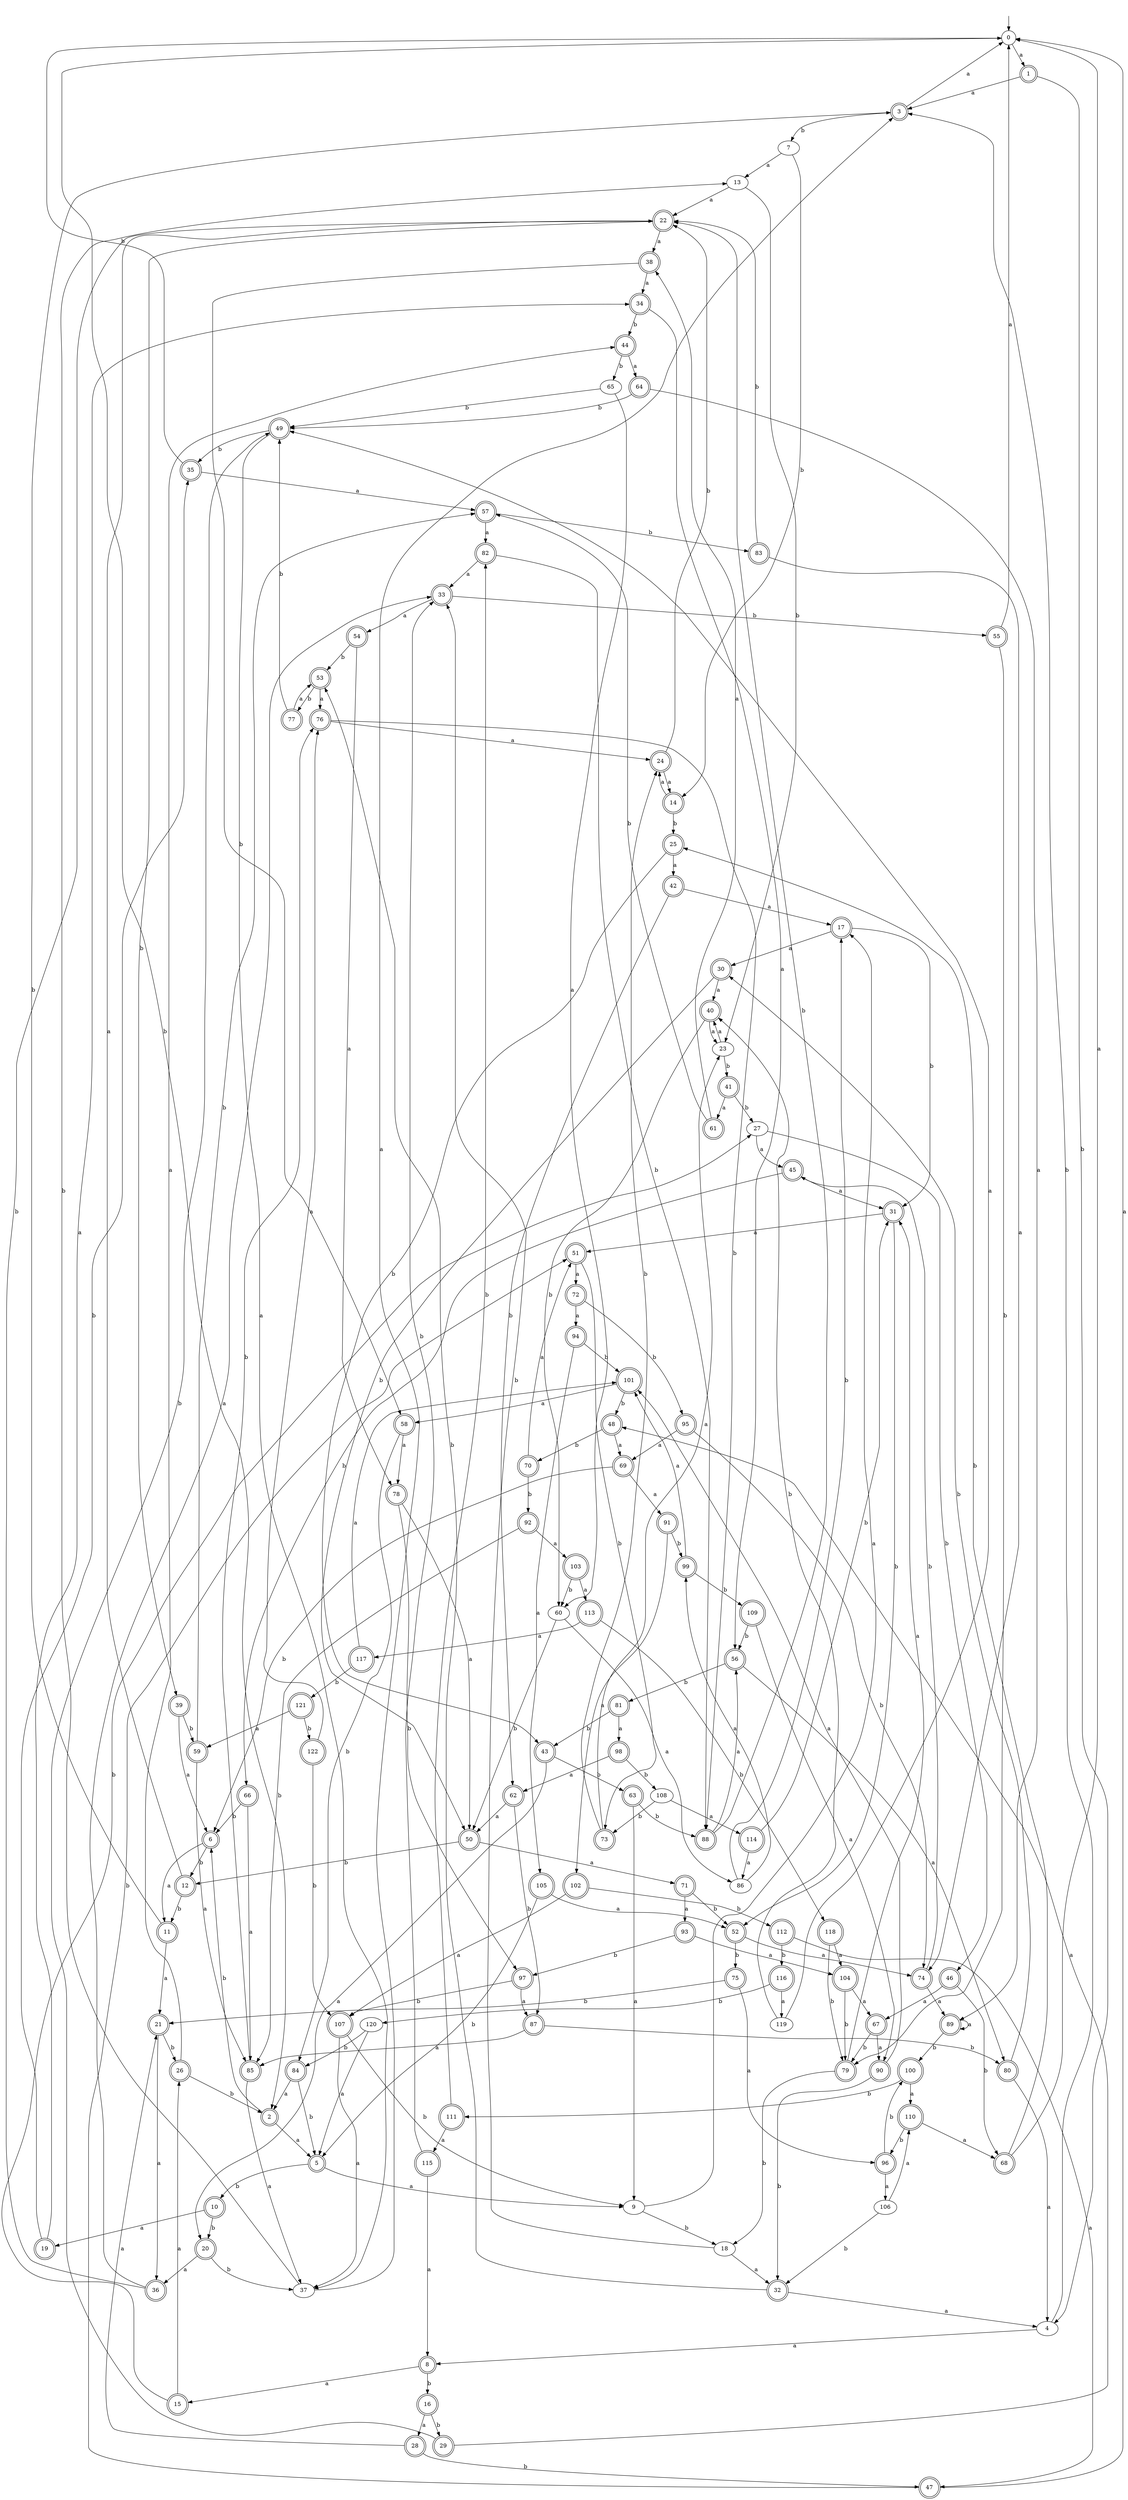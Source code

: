 digraph RandomDFA {
  __start0 [label="", shape=none];
  __start0 -> 0 [label=""];
  0 [shape=circle]
  0 -> 1 [label="a"]
  0 -> 2 [label="b"]
  1 [shape=doublecircle]
  1 -> 3 [label="a"]
  1 -> 4 [label="b"]
  2 [shape=doublecircle]
  2 -> 5 [label="a"]
  2 -> 6 [label="b"]
  3 [shape=doublecircle]
  3 -> 0 [label="a"]
  3 -> 7 [label="b"]
  4
  4 -> 8 [label="a"]
  4 -> 3 [label="b"]
  5 [shape=doublecircle]
  5 -> 9 [label="a"]
  5 -> 10 [label="b"]
  6 [shape=doublecircle]
  6 -> 11 [label="a"]
  6 -> 12 [label="b"]
  7
  7 -> 13 [label="a"]
  7 -> 14 [label="b"]
  8 [shape=doublecircle]
  8 -> 15 [label="a"]
  8 -> 16 [label="b"]
  9
  9 -> 17 [label="a"]
  9 -> 18 [label="b"]
  10 [shape=doublecircle]
  10 -> 19 [label="a"]
  10 -> 20 [label="b"]
  11 [shape=doublecircle]
  11 -> 21 [label="a"]
  11 -> 3 [label="b"]
  12 [shape=doublecircle]
  12 -> 22 [label="a"]
  12 -> 11 [label="b"]
  13
  13 -> 22 [label="a"]
  13 -> 23 [label="b"]
  14 [shape=doublecircle]
  14 -> 24 [label="a"]
  14 -> 25 [label="b"]
  15 [shape=doublecircle]
  15 -> 26 [label="a"]
  15 -> 27 [label="b"]
  16 [shape=doublecircle]
  16 -> 28 [label="a"]
  16 -> 29 [label="b"]
  17 [shape=doublecircle]
  17 -> 30 [label="a"]
  17 -> 31 [label="b"]
  18
  18 -> 32 [label="a"]
  18 -> 33 [label="b"]
  19 [shape=doublecircle]
  19 -> 34 [label="a"]
  19 -> 35 [label="b"]
  20 [shape=doublecircle]
  20 -> 36 [label="a"]
  20 -> 37 [label="b"]
  21 [shape=doublecircle]
  21 -> 36 [label="a"]
  21 -> 26 [label="b"]
  22 [shape=doublecircle]
  22 -> 38 [label="a"]
  22 -> 39 [label="b"]
  23
  23 -> 40 [label="a"]
  23 -> 41 [label="b"]
  24 [shape=doublecircle]
  24 -> 14 [label="a"]
  24 -> 22 [label="b"]
  25 [shape=doublecircle]
  25 -> 42 [label="a"]
  25 -> 43 [label="b"]
  26 [shape=doublecircle]
  26 -> 44 [label="a"]
  26 -> 2 [label="b"]
  27
  27 -> 45 [label="a"]
  27 -> 46 [label="b"]
  28 [shape=doublecircle]
  28 -> 21 [label="a"]
  28 -> 47 [label="b"]
  29 [shape=doublecircle]
  29 -> 48 [label="a"]
  29 -> 49 [label="b"]
  30 [shape=doublecircle]
  30 -> 40 [label="a"]
  30 -> 50 [label="b"]
  31 [shape=doublecircle]
  31 -> 51 [label="a"]
  31 -> 52 [label="b"]
  32 [shape=doublecircle]
  32 -> 4 [label="a"]
  32 -> 53 [label="b"]
  33 [shape=doublecircle]
  33 -> 54 [label="a"]
  33 -> 55 [label="b"]
  34 [shape=doublecircle]
  34 -> 56 [label="a"]
  34 -> 44 [label="b"]
  35 [shape=doublecircle]
  35 -> 57 [label="a"]
  35 -> 0 [label="b"]
  36 [shape=doublecircle]
  36 -> 33 [label="a"]
  36 -> 22 [label="b"]
  37
  37 -> 3 [label="a"]
  37 -> 13 [label="b"]
  38 [shape=doublecircle]
  38 -> 34 [label="a"]
  38 -> 58 [label="b"]
  39 [shape=doublecircle]
  39 -> 6 [label="a"]
  39 -> 59 [label="b"]
  40 [shape=doublecircle]
  40 -> 23 [label="a"]
  40 -> 60 [label="b"]
  41 [shape=doublecircle]
  41 -> 61 [label="a"]
  41 -> 27 [label="b"]
  42 [shape=doublecircle]
  42 -> 17 [label="a"]
  42 -> 62 [label="b"]
  43 [shape=doublecircle]
  43 -> 20 [label="a"]
  43 -> 63 [label="b"]
  44 [shape=doublecircle]
  44 -> 64 [label="a"]
  44 -> 65 [label="b"]
  45 [shape=doublecircle]
  45 -> 31 [label="a"]
  45 -> 66 [label="b"]
  46 [shape=doublecircle]
  46 -> 67 [label="a"]
  46 -> 68 [label="b"]
  47 [shape=doublecircle]
  47 -> 0 [label="a"]
  47 -> 51 [label="b"]
  48 [shape=doublecircle]
  48 -> 69 [label="a"]
  48 -> 70 [label="b"]
  49 [shape=doublecircle]
  49 -> 37 [label="a"]
  49 -> 35 [label="b"]
  50 [shape=doublecircle]
  50 -> 71 [label="a"]
  50 -> 12 [label="b"]
  51 [shape=doublecircle]
  51 -> 72 [label="a"]
  51 -> 73 [label="b"]
  52 [shape=doublecircle]
  52 -> 74 [label="a"]
  52 -> 75 [label="b"]
  53 [shape=doublecircle]
  53 -> 76 [label="a"]
  53 -> 77 [label="b"]
  54 [shape=doublecircle]
  54 -> 78 [label="a"]
  54 -> 53 [label="b"]
  55 [shape=doublecircle]
  55 -> 0 [label="a"]
  55 -> 79 [label="b"]
  56 [shape=doublecircle]
  56 -> 80 [label="a"]
  56 -> 81 [label="b"]
  57 [shape=doublecircle]
  57 -> 82 [label="a"]
  57 -> 83 [label="b"]
  58 [shape=doublecircle]
  58 -> 78 [label="a"]
  58 -> 84 [label="b"]
  59 [shape=doublecircle]
  59 -> 85 [label="a"]
  59 -> 57 [label="b"]
  60
  60 -> 86 [label="a"]
  60 -> 50 [label="b"]
  61 [shape=doublecircle]
  61 -> 38 [label="a"]
  61 -> 57 [label="b"]
  62 [shape=doublecircle]
  62 -> 50 [label="a"]
  62 -> 87 [label="b"]
  63 [shape=doublecircle]
  63 -> 9 [label="a"]
  63 -> 88 [label="b"]
  64 [shape=doublecircle]
  64 -> 89 [label="a"]
  64 -> 49 [label="b"]
  65
  65 -> 60 [label="a"]
  65 -> 49 [label="b"]
  66 [shape=doublecircle]
  66 -> 85 [label="a"]
  66 -> 6 [label="b"]
  67 [shape=doublecircle]
  67 -> 90 [label="a"]
  67 -> 79 [label="b"]
  68 [shape=doublecircle]
  68 -> 0 [label="a"]
  68 -> 25 [label="b"]
  69 [shape=doublecircle]
  69 -> 91 [label="a"]
  69 -> 6 [label="b"]
  70 [shape=doublecircle]
  70 -> 51 [label="a"]
  70 -> 92 [label="b"]
  71 [shape=doublecircle]
  71 -> 93 [label="a"]
  71 -> 52 [label="b"]
  72 [shape=doublecircle]
  72 -> 94 [label="a"]
  72 -> 95 [label="b"]
  73 [shape=doublecircle]
  73 -> 23 [label="a"]
  73 -> 24 [label="b"]
  74 [shape=doublecircle]
  74 -> 89 [label="a"]
  74 -> 45 [label="b"]
  75 [shape=doublecircle]
  75 -> 96 [label="a"]
  75 -> 21 [label="b"]
  76 [shape=doublecircle]
  76 -> 24 [label="a"]
  76 -> 88 [label="b"]
  77 [shape=doublecircle]
  77 -> 53 [label="a"]
  77 -> 49 [label="b"]
  78 [shape=doublecircle]
  78 -> 50 [label="a"]
  78 -> 97 [label="b"]
  79 [shape=doublecircle]
  79 -> 31 [label="a"]
  79 -> 18 [label="b"]
  80 [shape=doublecircle]
  80 -> 4 [label="a"]
  80 -> 30 [label="b"]
  81 [shape=doublecircle]
  81 -> 98 [label="a"]
  81 -> 43 [label="b"]
  82 [shape=doublecircle]
  82 -> 33 [label="a"]
  82 -> 88 [label="b"]
  83 [shape=doublecircle]
  83 -> 74 [label="a"]
  83 -> 22 [label="b"]
  84 [shape=doublecircle]
  84 -> 2 [label="a"]
  84 -> 5 [label="b"]
  85 [shape=doublecircle]
  85 -> 37 [label="a"]
  85 -> 76 [label="b"]
  86
  86 -> 99 [label="a"]
  86 -> 17 [label="b"]
  87 [shape=doublecircle]
  87 -> 85 [label="a"]
  87 -> 80 [label="b"]
  88 [shape=doublecircle]
  88 -> 56 [label="a"]
  88 -> 22 [label="b"]
  89 [shape=doublecircle]
  89 -> 89 [label="a"]
  89 -> 100 [label="b"]
  90 [shape=doublecircle]
  90 -> 101 [label="a"]
  90 -> 32 [label="b"]
  91 [shape=doublecircle]
  91 -> 102 [label="a"]
  91 -> 99 [label="b"]
  92 [shape=doublecircle]
  92 -> 103 [label="a"]
  92 -> 85 [label="b"]
  93 [shape=doublecircle]
  93 -> 104 [label="a"]
  93 -> 97 [label="b"]
  94 [shape=doublecircle]
  94 -> 105 [label="a"]
  94 -> 101 [label="b"]
  95 [shape=doublecircle]
  95 -> 69 [label="a"]
  95 -> 74 [label="b"]
  96 [shape=doublecircle]
  96 -> 106 [label="a"]
  96 -> 100 [label="b"]
  97 [shape=doublecircle]
  97 -> 87 [label="a"]
  97 -> 107 [label="b"]
  98 [shape=doublecircle]
  98 -> 62 [label="a"]
  98 -> 108 [label="b"]
  99 [shape=doublecircle]
  99 -> 101 [label="a"]
  99 -> 109 [label="b"]
  100 [shape=doublecircle]
  100 -> 110 [label="a"]
  100 -> 111 [label="b"]
  101 [shape=doublecircle]
  101 -> 58 [label="a"]
  101 -> 48 [label="b"]
  102 [shape=doublecircle]
  102 -> 107 [label="a"]
  102 -> 112 [label="b"]
  103 [shape=doublecircle]
  103 -> 113 [label="a"]
  103 -> 60 [label="b"]
  104 [shape=doublecircle]
  104 -> 67 [label="a"]
  104 -> 79 [label="b"]
  105 [shape=doublecircle]
  105 -> 52 [label="a"]
  105 -> 5 [label="b"]
  106
  106 -> 110 [label="a"]
  106 -> 32 [label="b"]
  107 [shape=doublecircle]
  107 -> 37 [label="a"]
  107 -> 9 [label="b"]
  108
  108 -> 114 [label="a"]
  108 -> 73 [label="b"]
  109 [shape=doublecircle]
  109 -> 90 [label="a"]
  109 -> 56 [label="b"]
  110 [shape=doublecircle]
  110 -> 68 [label="a"]
  110 -> 96 [label="b"]
  111 [shape=doublecircle]
  111 -> 115 [label="a"]
  111 -> 82 [label="b"]
  112 [shape=doublecircle]
  112 -> 47 [label="a"]
  112 -> 116 [label="b"]
  113 [shape=doublecircle]
  113 -> 117 [label="a"]
  113 -> 118 [label="b"]
  114 [shape=doublecircle]
  114 -> 86 [label="a"]
  114 -> 31 [label="b"]
  115 [shape=doublecircle]
  115 -> 8 [label="a"]
  115 -> 33 [label="b"]
  116 [shape=doublecircle]
  116 -> 119 [label="a"]
  116 -> 120 [label="b"]
  117 [shape=doublecircle]
  117 -> 101 [label="a"]
  117 -> 121 [label="b"]
  118 [shape=doublecircle]
  118 -> 104 [label="a"]
  118 -> 79 [label="b"]
  119
  119 -> 49 [label="a"]
  119 -> 40 [label="b"]
  120
  120 -> 5 [label="a"]
  120 -> 84 [label="b"]
  121 [shape=doublecircle]
  121 -> 59 [label="a"]
  121 -> 122 [label="b"]
  122 [shape=doublecircle]
  122 -> 76 [label="a"]
  122 -> 107 [label="b"]
}
